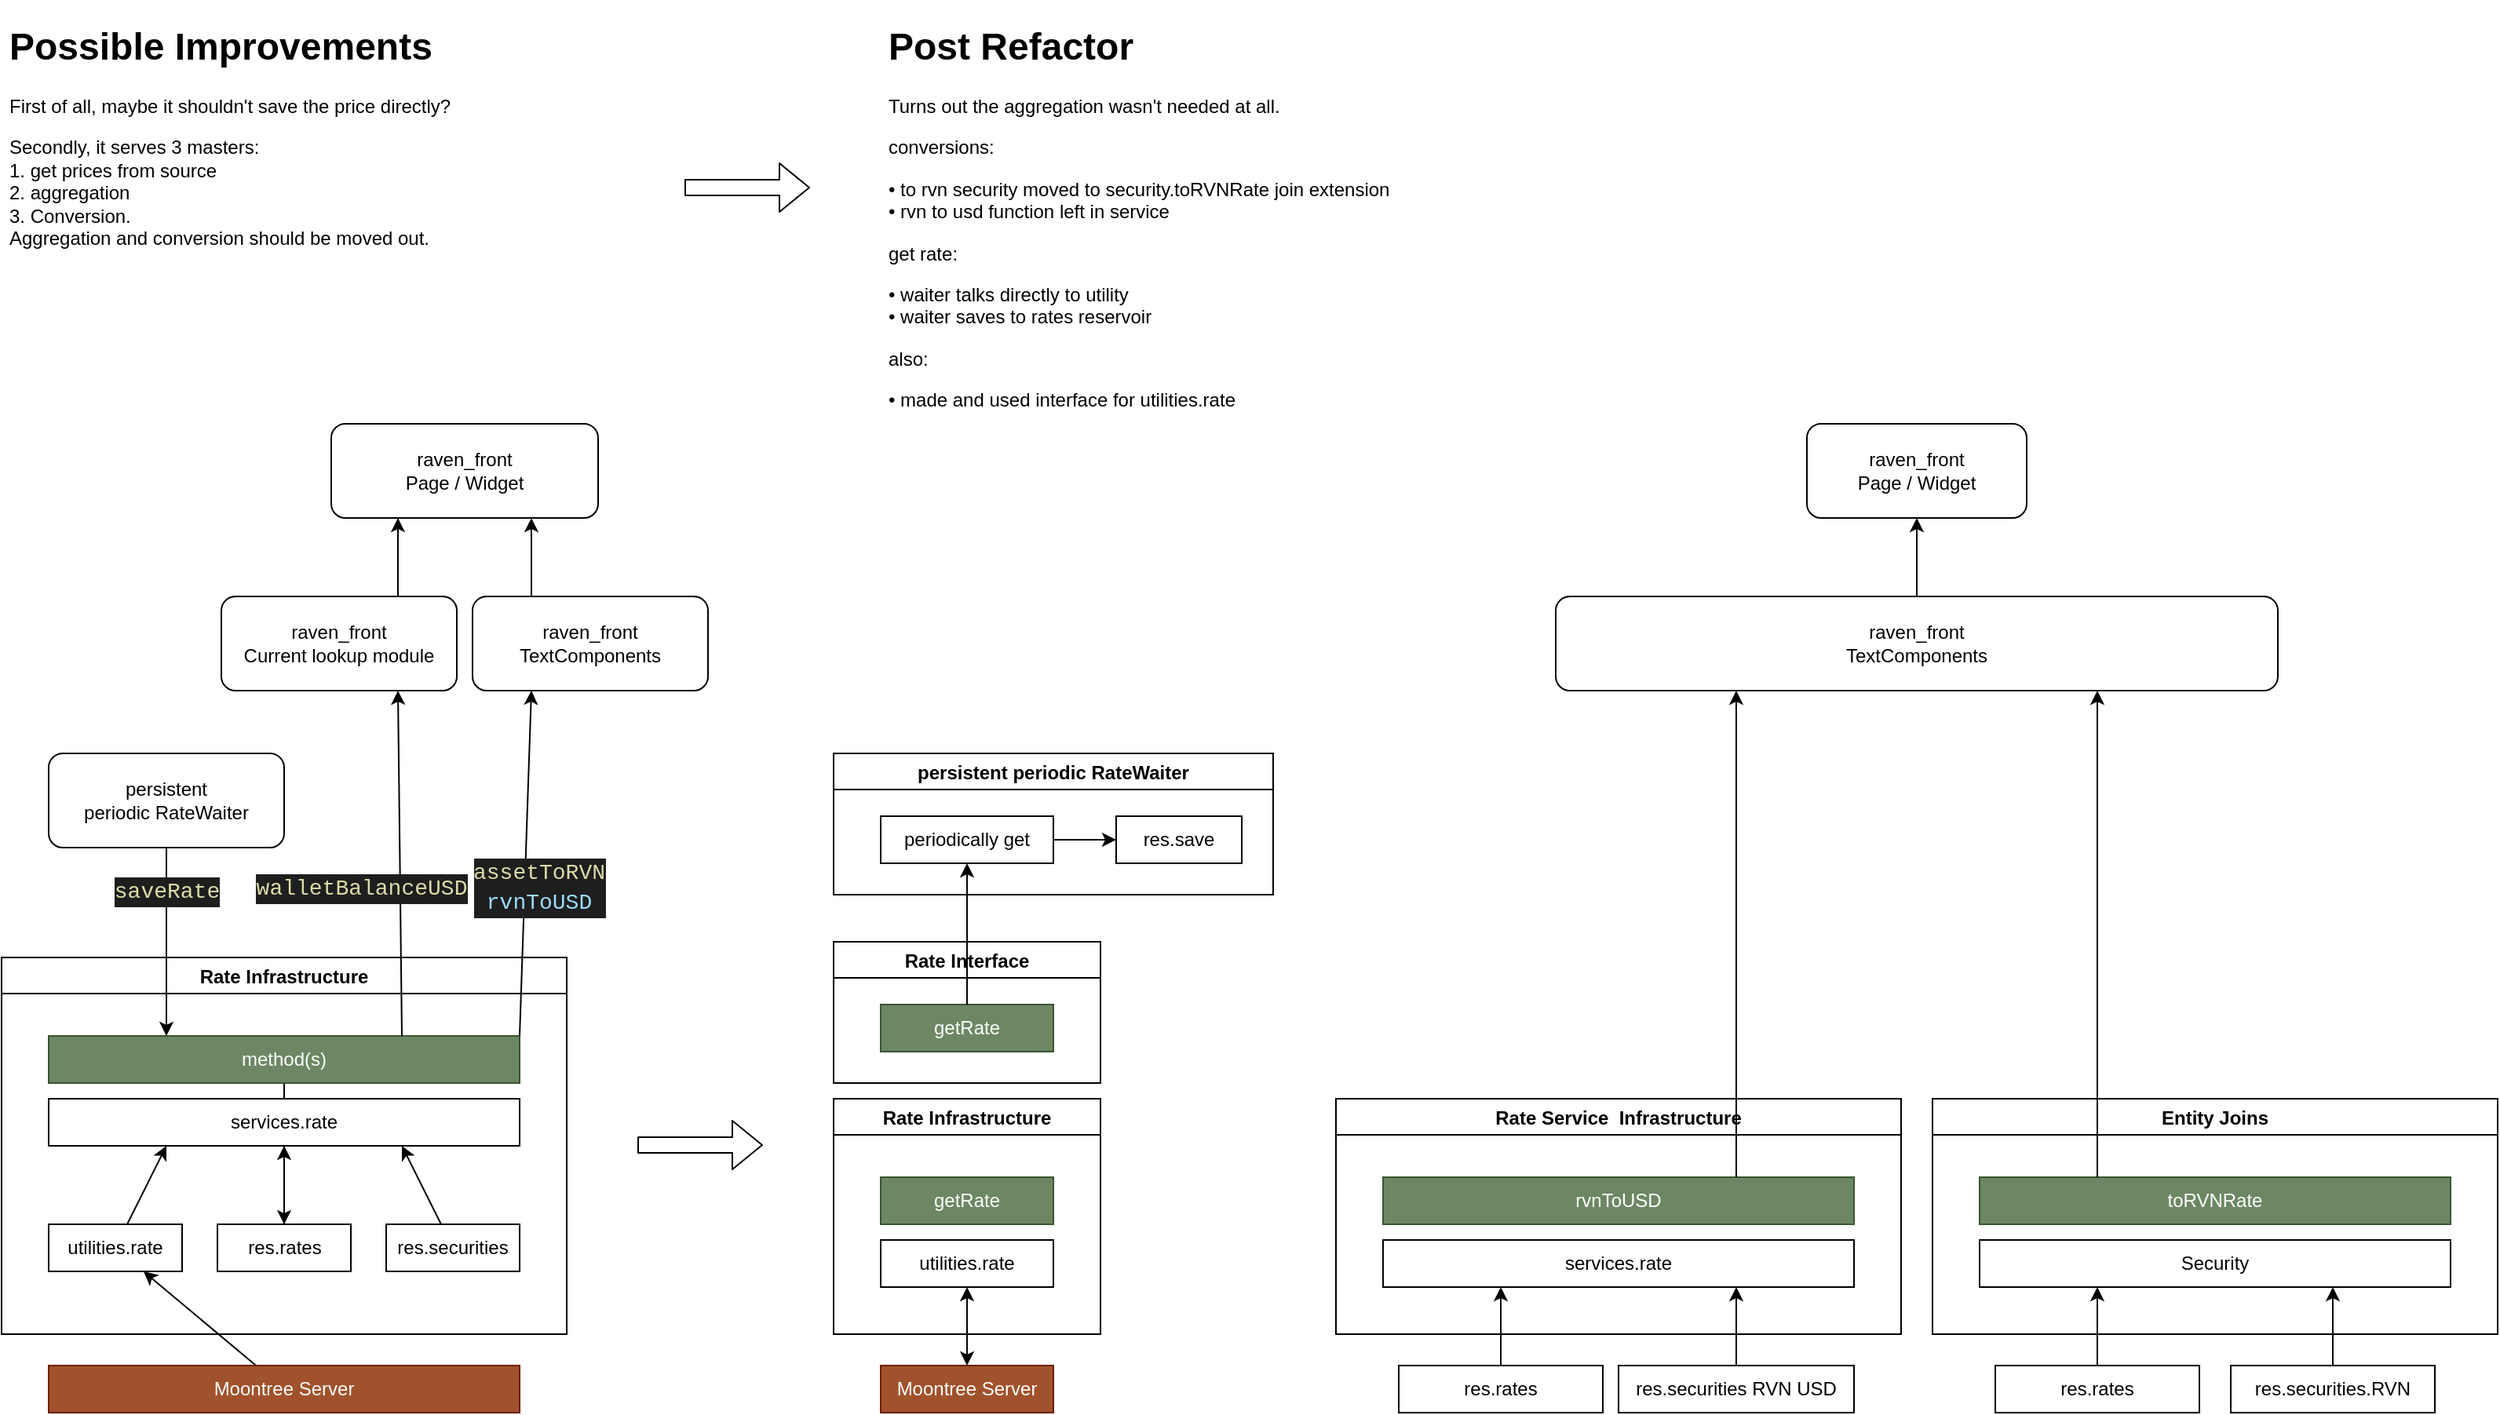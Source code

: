 <mxfile>
    <diagram id="gR0jCYZBGtHNL1Bc6hay" name="Page-1">
        <mxGraphModel dx="-118" dy="472" grid="0" gridSize="10" guides="1" tooltips="1" connect="1" arrows="1" fold="1" page="1" pageScale="1" pageWidth="850" pageHeight="1100" math="0" shadow="0">
            <root>
                <mxCell id="0"/>
                <mxCell id="1" parent="0"/>
                <mxCell id="74" value="Rate Infrastructure" style="swimlane;" parent="1" vertex="1">
                    <mxGeometry x="1720" y="780" width="360" height="240" as="geometry"/>
                </mxCell>
                <mxCell id="190" value="" style="edgeStyle=none;html=1;" edge="1" parent="74" source="75" target="184">
                    <mxGeometry relative="1" as="geometry"/>
                </mxCell>
                <mxCell id="75" value="method(s)" style="rounded=0;whiteSpace=wrap;html=1;fillColor=#6d8764;fontColor=#ffffff;strokeColor=#3A5431;" parent="74" vertex="1">
                    <mxGeometry x="30" y="50" width="300" height="30" as="geometry"/>
                </mxCell>
                <mxCell id="76" value="services.rate" style="rounded=0;whiteSpace=wrap;html=1;" parent="74" vertex="1">
                    <mxGeometry x="30" y="90" width="300" height="30" as="geometry"/>
                </mxCell>
                <mxCell id="189" style="edgeStyle=none;html=1;entryX=0.25;entryY=1;entryDx=0;entryDy=0;" edge="1" parent="74" source="72" target="76">
                    <mxGeometry relative="1" as="geometry"/>
                </mxCell>
                <mxCell id="72" value="utilities.rate" style="rounded=0;whiteSpace=wrap;html=1;" parent="74" vertex="1">
                    <mxGeometry x="30" y="170" width="85" height="30" as="geometry"/>
                </mxCell>
                <mxCell id="186" style="edgeStyle=none;html=1;entryX=0.5;entryY=1;entryDx=0;entryDy=0;" edge="1" parent="74" source="184" target="76">
                    <mxGeometry relative="1" as="geometry"/>
                </mxCell>
                <mxCell id="184" value="res.rates" style="rounded=0;whiteSpace=wrap;html=1;" vertex="1" parent="74">
                    <mxGeometry x="137.5" y="170" width="85" height="30" as="geometry"/>
                </mxCell>
                <mxCell id="187" style="edgeStyle=none;html=1;entryX=0.75;entryY=1;entryDx=0;entryDy=0;" edge="1" parent="74" source="185" target="76">
                    <mxGeometry relative="1" as="geometry"/>
                </mxCell>
                <mxCell id="185" value="res.securities" style="rounded=0;whiteSpace=wrap;html=1;" vertex="1" parent="74">
                    <mxGeometry x="245" y="170" width="85" height="30" as="geometry"/>
                </mxCell>
                <mxCell id="188" style="edgeStyle=none;html=1;" edge="1" parent="1" source="77" target="72">
                    <mxGeometry relative="1" as="geometry"/>
                </mxCell>
                <mxCell id="77" value="Moontree Server" style="rounded=0;whiteSpace=wrap;html=1;fillColor=#a0522d;fontColor=#ffffff;strokeColor=#6D1F00;" parent="1" vertex="1">
                    <mxGeometry x="1750" y="1040" width="300" height="30" as="geometry"/>
                </mxCell>
                <mxCell id="79" value="persistent&lt;br&gt;periodic RateWaiter" style="rounded=1;whiteSpace=wrap;html=1;" parent="1" vertex="1">
                    <mxGeometry x="1750" y="650" width="150" height="60" as="geometry"/>
                </mxCell>
                <mxCell id="80" style="edgeStyle=none;html=1;entryX=0.5;entryY=1;entryDx=0;entryDy=0;startArrow=classic;startFill=1;exitX=0.25;exitY=0;exitDx=0;exitDy=0;endArrow=none;endFill=0;" parent="1" source="75" target="79" edge="1">
                    <mxGeometry relative="1" as="geometry"/>
                </mxCell>
                <mxCell id="87" value="&lt;div style=&quot;color: rgb(212 , 212 , 212) ; background-color: rgb(30 , 30 , 30) ; font-family: &amp;#34;consolas&amp;#34; , &amp;#34;courier new&amp;#34; , monospace ; font-size: 14px ; line-height: 19px&quot;&gt;&lt;span style=&quot;color: #dcdcaa&quot;&gt;saveRate&lt;/span&gt;&lt;/div&gt;" style="edgeLabel;html=1;align=center;verticalAlign=middle;resizable=0;points=[];" parent="80" vertex="1" connectable="0">
                    <mxGeometry x="0.201" y="1" relative="1" as="geometry">
                        <mxPoint x="1" y="-20" as="offset"/>
                    </mxGeometry>
                </mxCell>
                <mxCell id="81" value="" style="shape=flexArrow;endArrow=classic;html=1;" parent="1" edge="1">
                    <mxGeometry width="50" height="50" relative="1" as="geometry">
                        <mxPoint x="2125" y="899.5" as="sourcePoint"/>
                        <mxPoint x="2205" y="899.5" as="targetPoint"/>
                    </mxGeometry>
                </mxCell>
                <mxCell id="99" style="edgeStyle=none;html=1;entryX=0.25;entryY=1;entryDx=0;entryDy=0;exitX=0.75;exitY=0;exitDx=0;exitDy=0;" parent="1" source="82" target="97" edge="1">
                    <mxGeometry relative="1" as="geometry"/>
                </mxCell>
                <mxCell id="82" value="raven_front&lt;br&gt;Current lookup module" style="rounded=1;whiteSpace=wrap;html=1;" parent="1" vertex="1">
                    <mxGeometry x="1860" y="550" width="150" height="60" as="geometry"/>
                </mxCell>
                <mxCell id="83" style="edgeStyle=none;html=1;exitX=0.75;exitY=0;exitDx=0;exitDy=0;entryX=0.75;entryY=1;entryDx=0;entryDy=0;" parent="1" source="75" target="82" edge="1">
                    <mxGeometry relative="1" as="geometry">
                        <mxPoint x="1975" y="610" as="targetPoint"/>
                    </mxGeometry>
                </mxCell>
                <mxCell id="84" value="&lt;div style=&quot;color: rgb(212 , 212 , 212) ; background-color: rgb(30 , 30 , 30) ; font-family: &amp;#34;consolas&amp;#34; , &amp;#34;courier new&amp;#34; , monospace ; font-size: 14px ; line-height: 19px&quot;&gt;&lt;span style=&quot;color: #dcdcaa&quot;&gt;walletBalanceUSD&lt;/span&gt;&lt;/div&gt;" style="edgeLabel;html=1;align=center;verticalAlign=middle;resizable=0;points=[];" parent="83" vertex="1" connectable="0">
                    <mxGeometry x="-0.147" relative="1" as="geometry">
                        <mxPoint x="-25" as="offset"/>
                    </mxGeometry>
                </mxCell>
                <mxCell id="88" style="edgeStyle=none;html=1;exitX=1;exitY=0;exitDx=0;exitDy=0;entryX=0.25;entryY=1;entryDx=0;entryDy=0;" parent="1" source="75" target="91" edge="1">
                    <mxGeometry relative="1" as="geometry">
                        <mxPoint x="2120" y="590" as="targetPoint"/>
                    </mxGeometry>
                </mxCell>
                <mxCell id="90" value="&lt;div style=&quot;color: rgb(212 , 212 , 212) ; background-color: rgb(30 , 30 , 30) ; font-family: &amp;#34;consolas&amp;#34; , &amp;#34;courier new&amp;#34; , monospace ; font-size: 14px ; line-height: 19px&quot;&gt;&lt;span style=&quot;color: rgb(220 , 220 , 170) ; font-family: &amp;#34;consolas&amp;#34; , &amp;#34;courier new&amp;#34; , monospace&quot;&gt;assetToRVN&lt;/span&gt;&lt;/div&gt;&lt;div style=&quot;color: rgb(212 , 212 , 212) ; background-color: rgb(30 , 30 , 30) ; font-family: &amp;#34;consolas&amp;#34; , &amp;#34;courier new&amp;#34; , monospace ; font-size: 14px ; line-height: 19px&quot;&gt;&lt;span style=&quot;color: rgb(156 , 220 , 254)&quot;&gt;rvnToUSD&lt;/span&gt;&lt;br&gt;&lt;/div&gt;" style="edgeLabel;html=1;align=center;verticalAlign=middle;resizable=0;points=[];" parent="88" vertex="1" connectable="0">
                    <mxGeometry x="-0.091" y="3" relative="1" as="geometry">
                        <mxPoint x="11" y="5" as="offset"/>
                    </mxGeometry>
                </mxCell>
                <mxCell id="98" style="edgeStyle=none;html=1;entryX=0.75;entryY=1;entryDx=0;entryDy=0;exitX=0.25;exitY=0;exitDx=0;exitDy=0;" parent="1" source="91" target="97" edge="1">
                    <mxGeometry relative="1" as="geometry"/>
                </mxCell>
                <mxCell id="91" value="raven_front&lt;br&gt;TextComponents" style="rounded=1;whiteSpace=wrap;html=1;" parent="1" vertex="1">
                    <mxGeometry x="2020" y="550" width="150" height="60" as="geometry"/>
                </mxCell>
                <mxCell id="97" value="raven_front&lt;br&gt;Page / Widget" style="rounded=1;whiteSpace=wrap;html=1;" parent="1" vertex="1">
                    <mxGeometry x="1930" y="440" width="170" height="60" as="geometry"/>
                </mxCell>
                <mxCell id="100" value="&lt;h1&gt;Possible Improvements&lt;/h1&gt;&lt;p&gt;First of all, maybe it shouldn't save the price directly?&amp;nbsp;&lt;/p&gt;&lt;p&gt;&lt;span&gt;Secondly, it serves 3 masters: &lt;br&gt;1. get prices from source &lt;br&gt;2. aggregation &lt;br&gt;3. Conversion.&lt;br&gt;Aggregation and conversion should be moved out.&lt;/span&gt;&lt;br&gt;&lt;/p&gt;&lt;p&gt;&lt;br&gt;&lt;/p&gt;" style="text;html=1;strokeColor=none;fillColor=none;spacing=5;spacingTop=-20;whiteSpace=wrap;overflow=hidden;rounded=0;" parent="1" vertex="1">
                    <mxGeometry x="1720" y="180" width="390" height="230" as="geometry"/>
                </mxCell>
                <mxCell id="101" value="Rate Infrastructure" style="swimlane;" parent="1" vertex="1">
                    <mxGeometry x="2250" y="870" width="170" height="150" as="geometry"/>
                </mxCell>
                <mxCell id="102" value="getRate" style="rounded=0;whiteSpace=wrap;html=1;fillColor=#6d8764;fontColor=#ffffff;strokeColor=#3A5431;" parent="101" vertex="1">
                    <mxGeometry x="30" y="50" width="110" height="30" as="geometry"/>
                </mxCell>
                <mxCell id="104" style="edgeStyle=none;html=1;entryX=0.5;entryY=1;entryDx=0;entryDy=0;startArrow=classic;startFill=1;" parent="101" edge="1">
                    <mxGeometry relative="1" as="geometry">
                        <mxPoint x="180" y="120" as="targetPoint"/>
                    </mxGeometry>
                </mxCell>
                <mxCell id="115" value="utilities.rate" style="rounded=0;whiteSpace=wrap;html=1;" parent="101" vertex="1">
                    <mxGeometry x="30" y="90" width="110" height="30" as="geometry"/>
                </mxCell>
                <mxCell id="106" value="Moontree Server" style="rounded=0;whiteSpace=wrap;html=1;fillColor=#a0522d;fontColor=#ffffff;strokeColor=#6D1F00;" parent="1" vertex="1">
                    <mxGeometry x="2280" y="1040" width="110" height="30" as="geometry"/>
                </mxCell>
                <mxCell id="107" style="edgeStyle=none;html=1;startArrow=classic;startFill=1;exitX=0.5;exitY=1;exitDx=0;exitDy=0;" parent="1" source="115" target="106" edge="1">
                    <mxGeometry relative="1" as="geometry">
                        <mxPoint x="2400" y="980" as="sourcePoint"/>
                    </mxGeometry>
                </mxCell>
                <mxCell id="121" value="persistent periodic RateWaiter" style="swimlane;" parent="1" vertex="1">
                    <mxGeometry x="2250" y="650" width="280" height="90" as="geometry"/>
                </mxCell>
                <mxCell id="123" style="edgeStyle=none;html=1;entryX=0.5;entryY=1;entryDx=0;entryDy=0;startArrow=classic;startFill=1;" parent="121" edge="1">
                    <mxGeometry relative="1" as="geometry">
                        <mxPoint x="180" y="120" as="targetPoint"/>
                    </mxGeometry>
                </mxCell>
                <mxCell id="119" value="res.save" style="rounded=0;whiteSpace=wrap;html=1;" parent="121" vertex="1">
                    <mxGeometry x="180" y="40" width="80" height="30" as="geometry"/>
                </mxCell>
                <mxCell id="126" style="edgeStyle=none;html=1;startArrow=none;startFill=0;endArrow=classic;endFill=1;" parent="121" source="125" target="119" edge="1">
                    <mxGeometry relative="1" as="geometry"/>
                </mxCell>
                <mxCell id="125" value="periodically get" style="rounded=0;whiteSpace=wrap;html=1;" parent="121" vertex="1">
                    <mxGeometry x="30" y="40" width="110" height="30" as="geometry"/>
                </mxCell>
                <mxCell id="161" style="edgeStyle=none;html=1;startArrow=none;startFill=0;endArrow=classic;endFill=1;" parent="1" source="145" target="146" edge="1">
                    <mxGeometry relative="1" as="geometry"/>
                </mxCell>
                <mxCell id="145" value="raven_front&lt;br&gt;TextComponents" style="rounded=1;whiteSpace=wrap;html=1;" parent="1" vertex="1">
                    <mxGeometry x="2710" y="550" width="460" height="60" as="geometry"/>
                </mxCell>
                <mxCell id="146" value="raven_front&lt;br&gt;Page / Widget" style="rounded=1;whiteSpace=wrap;html=1;" parent="1" vertex="1">
                    <mxGeometry x="2870" y="440" width="140" height="60" as="geometry"/>
                </mxCell>
                <mxCell id="147" value="Rate Service  Infrastructure" style="swimlane;" parent="1" vertex="1">
                    <mxGeometry x="2570" y="870" width="360" height="150" as="geometry"/>
                </mxCell>
                <mxCell id="148" value="rvnToUSD" style="rounded=0;whiteSpace=wrap;html=1;fillColor=#6d8764;fontColor=#ffffff;strokeColor=#3A5431;" parent="147" vertex="1">
                    <mxGeometry x="30" y="50" width="300" height="30" as="geometry"/>
                </mxCell>
                <mxCell id="149" value="services.rate" style="rounded=0;whiteSpace=wrap;html=1;" parent="147" vertex="1">
                    <mxGeometry x="30" y="90" width="300" height="30" as="geometry"/>
                </mxCell>
                <mxCell id="159" style="edgeStyle=none;html=1;entryX=0.25;entryY=1;entryDx=0;entryDy=0;exitX=0.75;exitY=0;exitDx=0;exitDy=0;" parent="1" source="148" target="145" edge="1">
                    <mxGeometry relative="1" as="geometry">
                        <mxPoint x="2907.5" y="610" as="targetPoint"/>
                        <mxPoint x="2825" y="810" as="sourcePoint"/>
                    </mxGeometry>
                </mxCell>
                <mxCell id="164" value="&lt;span&gt;res.securities RVN USD&lt;/span&gt;" style="rounded=0;whiteSpace=wrap;html=1;" parent="1" vertex="1">
                    <mxGeometry x="2750" y="1040" width="150" height="30" as="geometry"/>
                </mxCell>
                <mxCell id="162" value="res.rates" style="rounded=0;whiteSpace=wrap;html=1;" parent="1" vertex="1">
                    <mxGeometry x="2610" y="1040" width="130" height="30" as="geometry"/>
                </mxCell>
                <mxCell id="165" style="edgeStyle=none;html=1;entryX=0.75;entryY=1;entryDx=0;entryDy=0;startArrow=none;startFill=0;endArrow=classic;endFill=1;" parent="1" source="164" target="149" edge="1">
                    <mxGeometry relative="1" as="geometry"/>
                </mxCell>
                <mxCell id="163" style="edgeStyle=none;html=1;entryX=0.25;entryY=1;entryDx=0;entryDy=0;startArrow=none;startFill=0;endArrow=classic;endFill=1;" parent="1" source="162" target="149" edge="1">
                    <mxGeometry relative="1" as="geometry"/>
                </mxCell>
                <mxCell id="166" value="Rate Interface" style="swimlane;" parent="1" vertex="1">
                    <mxGeometry x="2250" y="770" width="170" height="90" as="geometry"/>
                </mxCell>
                <mxCell id="167" value="getRate" style="rounded=0;whiteSpace=wrap;html=1;fillColor=#6d8764;fontColor=#ffffff;strokeColor=#3A5431;" parent="166" vertex="1">
                    <mxGeometry x="30" y="40" width="110" height="30" as="geometry"/>
                </mxCell>
                <mxCell id="127" style="edgeStyle=none;html=1;entryX=0.5;entryY=1;entryDx=0;entryDy=0;startArrow=none;startFill=0;endArrow=classic;endFill=1;exitX=0.5;exitY=0;exitDx=0;exitDy=0;" parent="1" source="167" target="125" edge="1">
                    <mxGeometry relative="1" as="geometry"/>
                </mxCell>
                <mxCell id="170" value="Entity Joins" style="swimlane;" parent="1" vertex="1">
                    <mxGeometry x="2950" y="870" width="360" height="150" as="geometry"/>
                </mxCell>
                <mxCell id="171" value="toRVNRate" style="rounded=0;whiteSpace=wrap;html=1;fillColor=#6d8764;fontColor=#ffffff;strokeColor=#3A5431;" parent="170" vertex="1">
                    <mxGeometry x="30" y="50" width="300" height="30" as="geometry"/>
                </mxCell>
                <mxCell id="172" value="Security" style="rounded=0;whiteSpace=wrap;html=1;" parent="170" vertex="1">
                    <mxGeometry x="30" y="90" width="300" height="30" as="geometry"/>
                </mxCell>
                <mxCell id="173" value="res.securities.RVN" style="rounded=0;whiteSpace=wrap;html=1;" parent="1" vertex="1">
                    <mxGeometry x="3140" y="1040" width="130" height="30" as="geometry"/>
                </mxCell>
                <mxCell id="174" value="res.rates" style="rounded=0;whiteSpace=wrap;html=1;" parent="1" vertex="1">
                    <mxGeometry x="2990" y="1040" width="130" height="30" as="geometry"/>
                </mxCell>
                <mxCell id="175" style="edgeStyle=none;html=1;entryX=0.75;entryY=1;entryDx=0;entryDy=0;startArrow=none;startFill=0;endArrow=classic;endFill=1;" parent="1" source="173" target="172" edge="1">
                    <mxGeometry relative="1" as="geometry"/>
                </mxCell>
                <mxCell id="176" style="edgeStyle=none;html=1;entryX=0.25;entryY=1;entryDx=0;entryDy=0;startArrow=none;startFill=0;endArrow=classic;endFill=1;" parent="1" source="174" target="172" edge="1">
                    <mxGeometry relative="1" as="geometry"/>
                </mxCell>
                <mxCell id="181" style="edgeStyle=none;html=1;entryX=0.75;entryY=1;entryDx=0;entryDy=0;startArrow=none;startFill=0;endArrow=classic;endFill=1;exitX=0.25;exitY=0;exitDx=0;exitDy=0;" parent="1" source="171" target="145" edge="1">
                    <mxGeometry relative="1" as="geometry">
                        <mxPoint x="3055" y="610" as="targetPoint"/>
                    </mxGeometry>
                </mxCell>
                <mxCell id="182" value="&lt;h1&gt;Post Refactor&lt;/h1&gt;&lt;p&gt;&lt;span&gt;Turns out the aggregation wasn't needed at all.&lt;/span&gt;&lt;br&gt;&lt;/p&gt;&lt;p&gt;&lt;span&gt;conversions:&lt;/span&gt;&lt;/p&gt;&lt;p&gt;• to rvn security moved to security.toRVNRate join extension&lt;br&gt;•&amp;nbsp;&lt;span&gt;rvn to usd function left in service&lt;/span&gt;&lt;/p&gt;&lt;p&gt;&lt;span&gt;get rate:&lt;/span&gt;&lt;/p&gt;&lt;p&gt;&lt;span&gt;• waiter talks directly to utility&lt;br&gt;• waiter saves to rates reservoir&lt;/span&gt;&lt;/p&gt;&lt;p&gt;&lt;span&gt;also:&lt;/span&gt;&lt;/p&gt;&lt;p&gt;&lt;span&gt;• made and used interface for utilities.rate&lt;/span&gt;&lt;/p&gt;" style="text;html=1;strokeColor=none;fillColor=none;spacing=5;spacingTop=-20;whiteSpace=wrap;overflow=hidden;rounded=0;" parent="1" vertex="1">
                    <mxGeometry x="2280" y="180" width="397" height="285" as="geometry"/>
                </mxCell>
                <mxCell id="183" value="" style="shape=flexArrow;endArrow=classic;html=1;" parent="1" edge="1">
                    <mxGeometry width="50" height="50" relative="1" as="geometry">
                        <mxPoint x="2155" y="289.5" as="sourcePoint"/>
                        <mxPoint x="2235" y="289.5" as="targetPoint"/>
                    </mxGeometry>
                </mxCell>
            </root>
        </mxGraphModel>
    </diagram>
</mxfile>